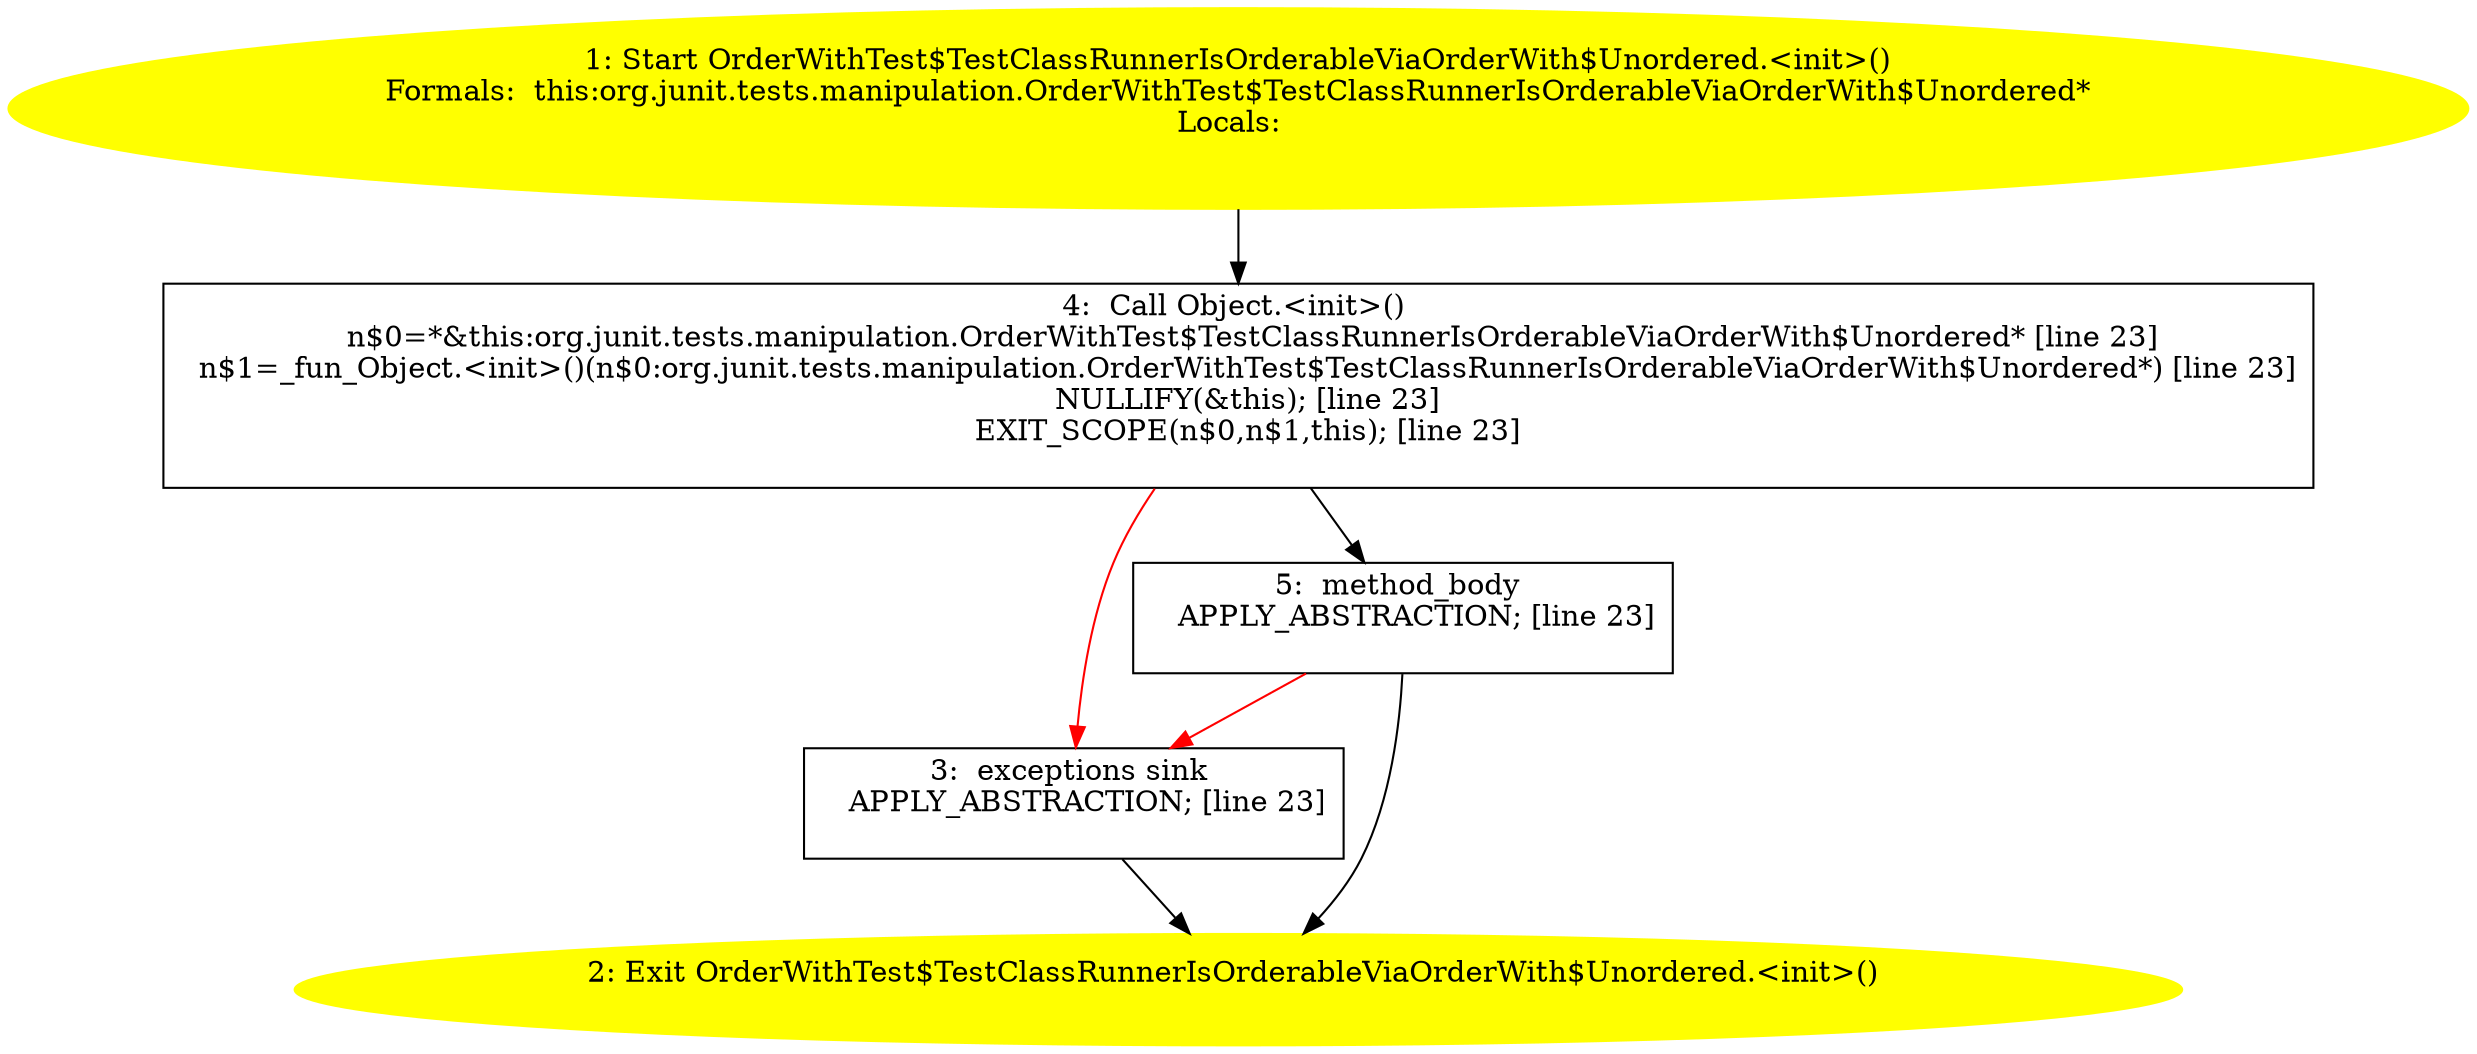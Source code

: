 /* @generated */
digraph cfg {
"org.junit.tests.manipulation.OrderWithTest$TestClassRunnerIsOrderableViaOrderWith$Unordered.<init>().945683eab5df71adfb398973093b66c2_1" [label="1: Start OrderWithTest$TestClassRunnerIsOrderableViaOrderWith$Unordered.<init>()\nFormals:  this:org.junit.tests.manipulation.OrderWithTest$TestClassRunnerIsOrderableViaOrderWith$Unordered*\nLocals:  \n  " color=yellow style=filled]
	

	 "org.junit.tests.manipulation.OrderWithTest$TestClassRunnerIsOrderableViaOrderWith$Unordered.<init>().945683eab5df71adfb398973093b66c2_1" -> "org.junit.tests.manipulation.OrderWithTest$TestClassRunnerIsOrderableViaOrderWith$Unordered.<init>().945683eab5df71adfb398973093b66c2_4" ;
"org.junit.tests.manipulation.OrderWithTest$TestClassRunnerIsOrderableViaOrderWith$Unordered.<init>().945683eab5df71adfb398973093b66c2_2" [label="2: Exit OrderWithTest$TestClassRunnerIsOrderableViaOrderWith$Unordered.<init>() \n  " color=yellow style=filled]
	

"org.junit.tests.manipulation.OrderWithTest$TestClassRunnerIsOrderableViaOrderWith$Unordered.<init>().945683eab5df71adfb398973093b66c2_3" [label="3:  exceptions sink \n   APPLY_ABSTRACTION; [line 23]\n " shape="box"]
	

	 "org.junit.tests.manipulation.OrderWithTest$TestClassRunnerIsOrderableViaOrderWith$Unordered.<init>().945683eab5df71adfb398973093b66c2_3" -> "org.junit.tests.manipulation.OrderWithTest$TestClassRunnerIsOrderableViaOrderWith$Unordered.<init>().945683eab5df71adfb398973093b66c2_2" ;
"org.junit.tests.manipulation.OrderWithTest$TestClassRunnerIsOrderableViaOrderWith$Unordered.<init>().945683eab5df71adfb398973093b66c2_4" [label="4:  Call Object.<init>() \n   n$0=*&this:org.junit.tests.manipulation.OrderWithTest$TestClassRunnerIsOrderableViaOrderWith$Unordered* [line 23]\n  n$1=_fun_Object.<init>()(n$0:org.junit.tests.manipulation.OrderWithTest$TestClassRunnerIsOrderableViaOrderWith$Unordered*) [line 23]\n  NULLIFY(&this); [line 23]\n  EXIT_SCOPE(n$0,n$1,this); [line 23]\n " shape="box"]
	

	 "org.junit.tests.manipulation.OrderWithTest$TestClassRunnerIsOrderableViaOrderWith$Unordered.<init>().945683eab5df71adfb398973093b66c2_4" -> "org.junit.tests.manipulation.OrderWithTest$TestClassRunnerIsOrderableViaOrderWith$Unordered.<init>().945683eab5df71adfb398973093b66c2_5" ;
	 "org.junit.tests.manipulation.OrderWithTest$TestClassRunnerIsOrderableViaOrderWith$Unordered.<init>().945683eab5df71adfb398973093b66c2_4" -> "org.junit.tests.manipulation.OrderWithTest$TestClassRunnerIsOrderableViaOrderWith$Unordered.<init>().945683eab5df71adfb398973093b66c2_3" [color="red" ];
"org.junit.tests.manipulation.OrderWithTest$TestClassRunnerIsOrderableViaOrderWith$Unordered.<init>().945683eab5df71adfb398973093b66c2_5" [label="5:  method_body \n   APPLY_ABSTRACTION; [line 23]\n " shape="box"]
	

	 "org.junit.tests.manipulation.OrderWithTest$TestClassRunnerIsOrderableViaOrderWith$Unordered.<init>().945683eab5df71adfb398973093b66c2_5" -> "org.junit.tests.manipulation.OrderWithTest$TestClassRunnerIsOrderableViaOrderWith$Unordered.<init>().945683eab5df71adfb398973093b66c2_2" ;
	 "org.junit.tests.manipulation.OrderWithTest$TestClassRunnerIsOrderableViaOrderWith$Unordered.<init>().945683eab5df71adfb398973093b66c2_5" -> "org.junit.tests.manipulation.OrderWithTest$TestClassRunnerIsOrderableViaOrderWith$Unordered.<init>().945683eab5df71adfb398973093b66c2_3" [color="red" ];
}
